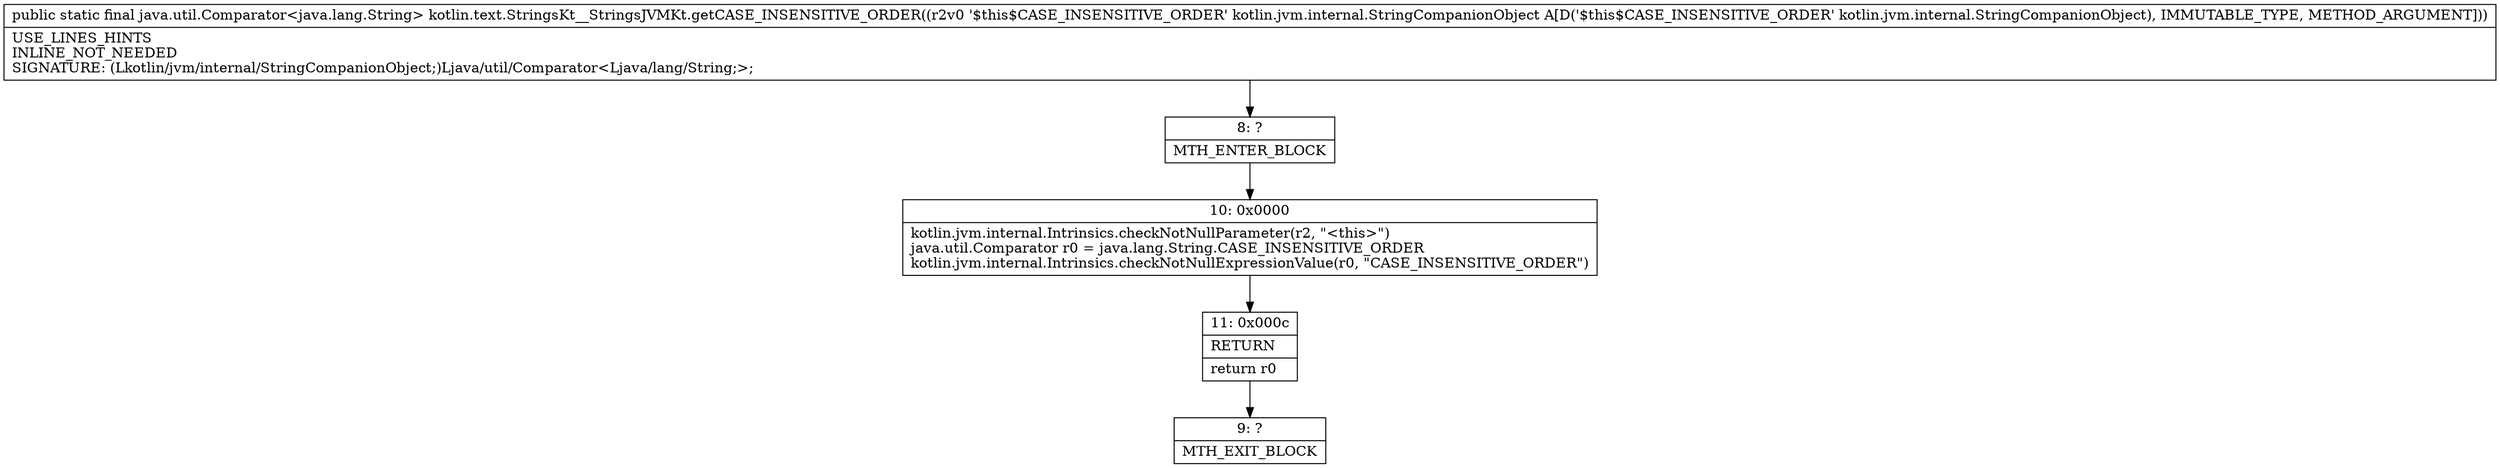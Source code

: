 digraph "CFG forkotlin.text.StringsKt__StringsJVMKt.getCASE_INSENSITIVE_ORDER(Lkotlin\/jvm\/internal\/StringCompanionObject;)Ljava\/util\/Comparator;" {
Node_8 [shape=record,label="{8\:\ ?|MTH_ENTER_BLOCK\l}"];
Node_10 [shape=record,label="{10\:\ 0x0000|kotlin.jvm.internal.Intrinsics.checkNotNullParameter(r2, \"\<this\>\")\ljava.util.Comparator r0 = java.lang.String.CASE_INSENSITIVE_ORDER\lkotlin.jvm.internal.Intrinsics.checkNotNullExpressionValue(r0, \"CASE_INSENSITIVE_ORDER\")\l}"];
Node_11 [shape=record,label="{11\:\ 0x000c|RETURN\l|return r0\l}"];
Node_9 [shape=record,label="{9\:\ ?|MTH_EXIT_BLOCK\l}"];
MethodNode[shape=record,label="{public static final java.util.Comparator\<java.lang.String\> kotlin.text.StringsKt__StringsJVMKt.getCASE_INSENSITIVE_ORDER((r2v0 '$this$CASE_INSENSITIVE_ORDER' kotlin.jvm.internal.StringCompanionObject A[D('$this$CASE_INSENSITIVE_ORDER' kotlin.jvm.internal.StringCompanionObject), IMMUTABLE_TYPE, METHOD_ARGUMENT]))  | USE_LINES_HINTS\lINLINE_NOT_NEEDED\lSIGNATURE: (Lkotlin\/jvm\/internal\/StringCompanionObject;)Ljava\/util\/Comparator\<Ljava\/lang\/String;\>;\l}"];
MethodNode -> Node_8;Node_8 -> Node_10;
Node_10 -> Node_11;
Node_11 -> Node_9;
}

